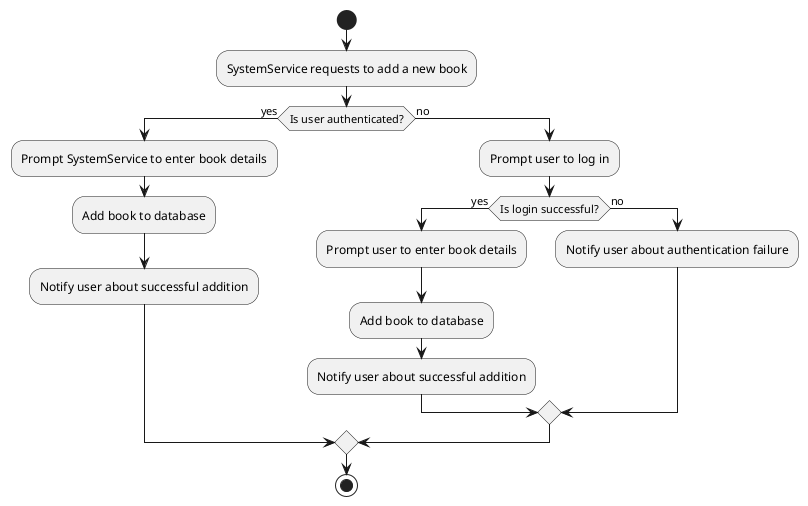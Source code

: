 @startuml
start
:SystemService requests to add a new book;
if (Is user authenticated?) then (yes)
  :Prompt SystemService to enter book details;
  :Add book to database;
  :Notify user about successful addition;
else (no)
  :Prompt user to log in;
  if (Is login successful?) then (yes)
    :Prompt user to enter book details;
    :Add book to database;
    :Notify user about successful addition;
  else (no)
    :Notify user about authentication failure;
  endif
endif
stop
@enduml